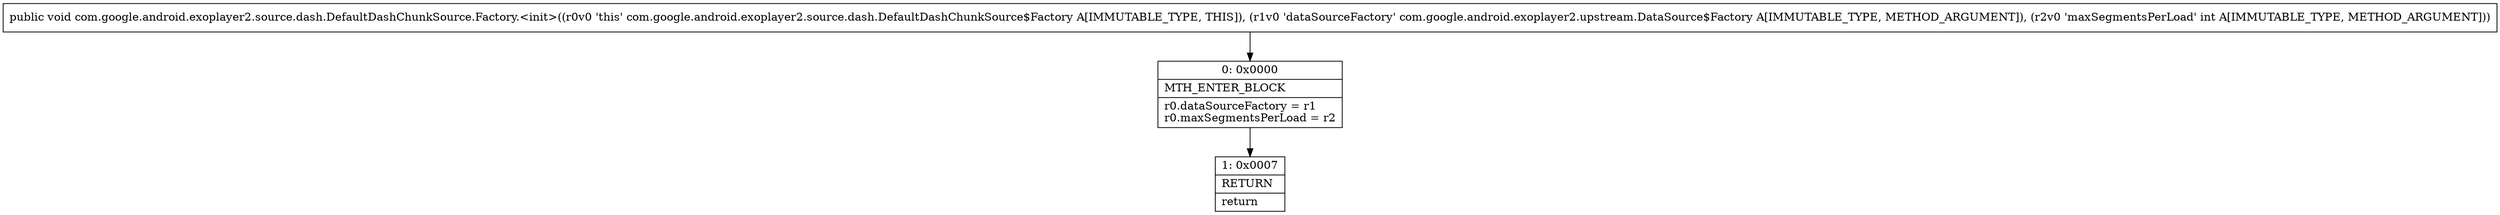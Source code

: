 digraph "CFG forcom.google.android.exoplayer2.source.dash.DefaultDashChunkSource.Factory.\<init\>(Lcom\/google\/android\/exoplayer2\/upstream\/DataSource$Factory;I)V" {
Node_0 [shape=record,label="{0\:\ 0x0000|MTH_ENTER_BLOCK\l|r0.dataSourceFactory = r1\lr0.maxSegmentsPerLoad = r2\l}"];
Node_1 [shape=record,label="{1\:\ 0x0007|RETURN\l|return\l}"];
MethodNode[shape=record,label="{public void com.google.android.exoplayer2.source.dash.DefaultDashChunkSource.Factory.\<init\>((r0v0 'this' com.google.android.exoplayer2.source.dash.DefaultDashChunkSource$Factory A[IMMUTABLE_TYPE, THIS]), (r1v0 'dataSourceFactory' com.google.android.exoplayer2.upstream.DataSource$Factory A[IMMUTABLE_TYPE, METHOD_ARGUMENT]), (r2v0 'maxSegmentsPerLoad' int A[IMMUTABLE_TYPE, METHOD_ARGUMENT])) }"];
MethodNode -> Node_0;
Node_0 -> Node_1;
}


